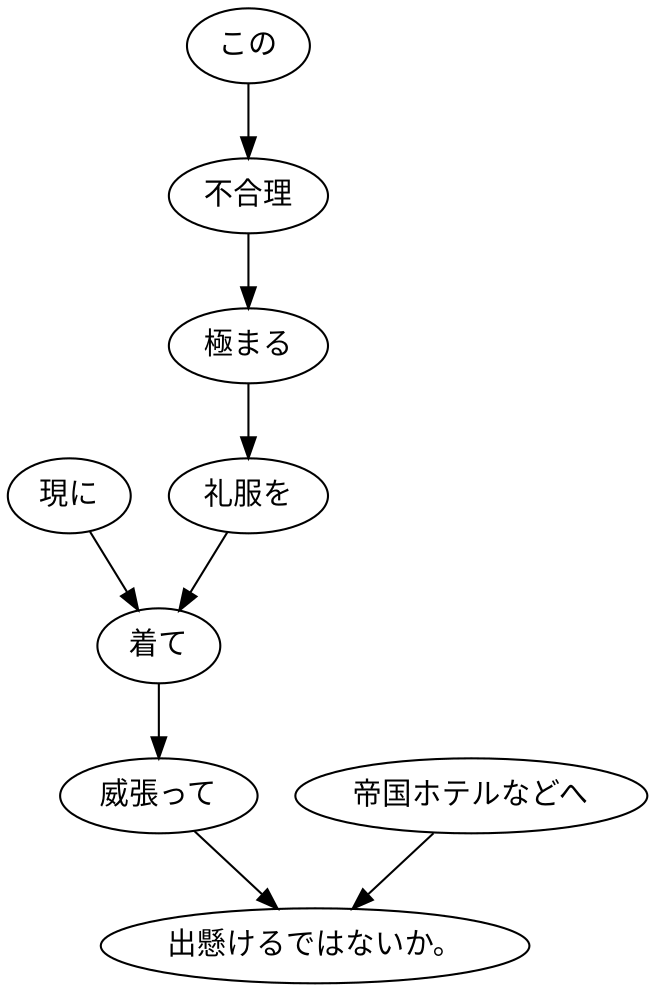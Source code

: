 digraph graph4293 {
	node0 [label="現に"];
	node1 [label="この"];
	node2 [label="不合理"];
	node3 [label="極まる"];
	node4 [label="礼服を"];
	node5 [label="着て"];
	node6 [label="威張って"];
	node7 [label="帝国ホテルなどへ"];
	node8 [label="出懸けるではないか。"];
	node0 -> node5;
	node1 -> node2;
	node2 -> node3;
	node3 -> node4;
	node4 -> node5;
	node5 -> node6;
	node6 -> node8;
	node7 -> node8;
}
